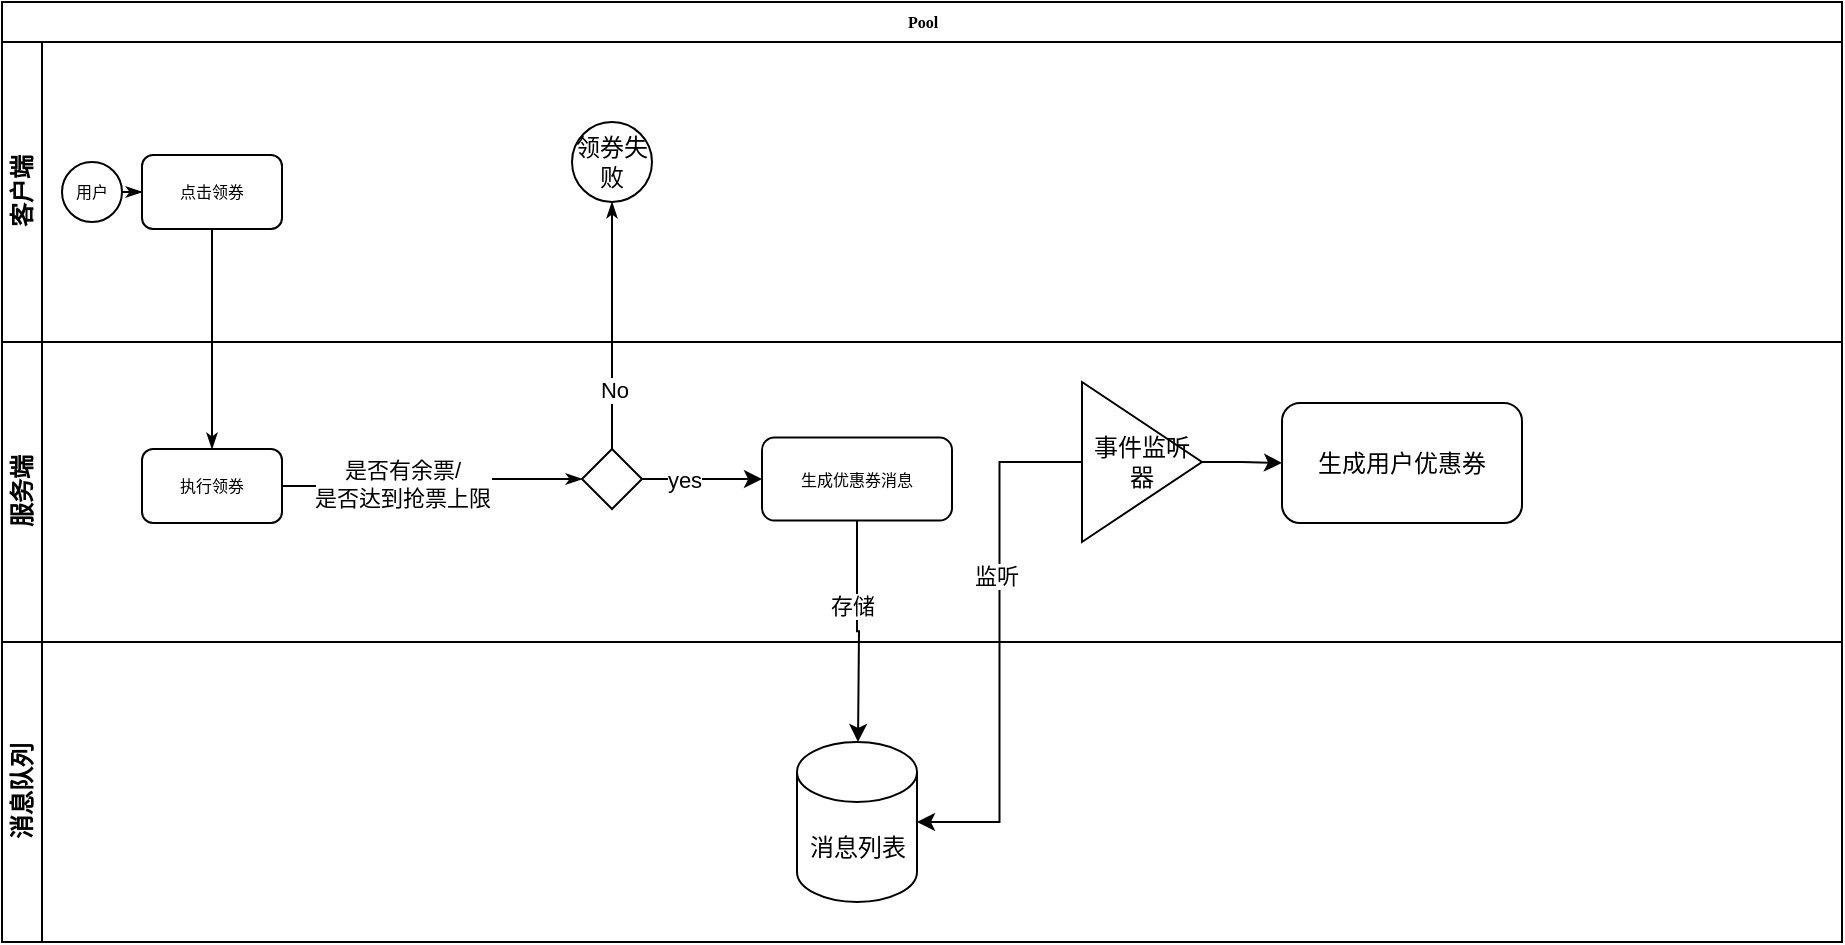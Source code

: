 <mxfile version="22.0.4" type="github">
  <diagram name="Page-1" id="c7488fd3-1785-93aa-aadb-54a6760d102a">
    <mxGraphModel dx="1434" dy="788" grid="1" gridSize="10" guides="1" tooltips="1" connect="1" arrows="1" fold="1" page="1" pageScale="1" pageWidth="1100" pageHeight="850" background="none" math="0" shadow="0">
      <root>
        <mxCell id="0" />
        <mxCell id="1" parent="0" />
        <mxCell id="2b4e8129b02d487f-1" value="Pool" style="swimlane;html=1;childLayout=stackLayout;horizontal=1;startSize=20;horizontalStack=0;rounded=0;shadow=0;labelBackgroundColor=none;strokeWidth=1;fontFamily=Verdana;fontSize=8;align=center;" parent="1" vertex="1">
          <mxGeometry x="180" y="70" width="920" height="470" as="geometry" />
        </mxCell>
        <mxCell id="2b4e8129b02d487f-2" value="客户端" style="swimlane;html=1;startSize=20;horizontal=0;" parent="2b4e8129b02d487f-1" vertex="1">
          <mxGeometry y="20" width="920" height="150" as="geometry" />
        </mxCell>
        <mxCell id="2b4e8129b02d487f-18" style="edgeStyle=orthogonalEdgeStyle;rounded=0;html=1;labelBackgroundColor=none;startArrow=none;startFill=0;startSize=5;endArrow=classicThin;endFill=1;endSize=5;jettySize=auto;orthogonalLoop=1;strokeWidth=1;fontFamily=Verdana;fontSize=8" parent="2b4e8129b02d487f-2" source="2b4e8129b02d487f-5" target="2b4e8129b02d487f-6" edge="1">
          <mxGeometry relative="1" as="geometry" />
        </mxCell>
        <mxCell id="2b4e8129b02d487f-5" value="用户" style="ellipse;whiteSpace=wrap;html=1;rounded=0;shadow=0;labelBackgroundColor=none;strokeWidth=1;fontFamily=Verdana;fontSize=8;align=center;" parent="2b4e8129b02d487f-2" vertex="1">
          <mxGeometry x="30" y="60" width="30" height="30" as="geometry" />
        </mxCell>
        <mxCell id="2b4e8129b02d487f-6" value="点击领券" style="rounded=1;whiteSpace=wrap;html=1;shadow=0;labelBackgroundColor=none;strokeWidth=1;fontFamily=Verdana;fontSize=8;align=center;" parent="2b4e8129b02d487f-2" vertex="1">
          <mxGeometry x="70" y="56.5" width="70" height="37" as="geometry" />
        </mxCell>
        <mxCell id="uSMTrSl0VtlL8t1gkEMl-20" value="领券失败" style="ellipse;whiteSpace=wrap;html=1;aspect=fixed;" vertex="1" parent="2b4e8129b02d487f-2">
          <mxGeometry x="285" y="40" width="40" height="40" as="geometry" />
        </mxCell>
        <mxCell id="2b4e8129b02d487f-3" value="服务端" style="swimlane;html=1;startSize=20;horizontal=0;" parent="2b4e8129b02d487f-1" vertex="1">
          <mxGeometry y="170" width="920" height="150" as="geometry" />
        </mxCell>
        <mxCell id="2b4e8129b02d487f-26" style="edgeStyle=orthogonalEdgeStyle;rounded=0;html=1;labelBackgroundColor=none;startArrow=none;startFill=0;startSize=5;endArrow=classicThin;endFill=1;endSize=5;jettySize=auto;orthogonalLoop=1;strokeWidth=1;fontFamily=Verdana;fontSize=8" parent="2b4e8129b02d487f-3" source="2b4e8129b02d487f-12" target="2b4e8129b02d487f-13" edge="1">
          <mxGeometry relative="1" as="geometry" />
        </mxCell>
        <mxCell id="uSMTrSl0VtlL8t1gkEMl-1" value="Text" style="edgeLabel;html=1;align=center;verticalAlign=middle;resizable=0;points=[];" vertex="1" connectable="0" parent="2b4e8129b02d487f-26">
          <mxGeometry x="0.033" y="4" relative="1" as="geometry">
            <mxPoint y="1" as="offset" />
          </mxGeometry>
        </mxCell>
        <mxCell id="uSMTrSl0VtlL8t1gkEMl-2" value="是否有余票/&lt;br&gt;是否达到抢票上限" style="edgeLabel;html=1;align=center;verticalAlign=middle;resizable=0;points=[];" vertex="1" connectable="0" parent="2b4e8129b02d487f-26">
          <mxGeometry y="2" relative="1" as="geometry">
            <mxPoint x="-13" y="1" as="offset" />
          </mxGeometry>
        </mxCell>
        <mxCell id="2b4e8129b02d487f-12" value="执行领券" style="rounded=1;whiteSpace=wrap;html=1;shadow=0;labelBackgroundColor=none;strokeWidth=1;fontFamily=Verdana;fontSize=8;align=center;" parent="2b4e8129b02d487f-3" vertex="1">
          <mxGeometry x="70" y="53.5" width="70" height="37" as="geometry" />
        </mxCell>
        <mxCell id="uSMTrSl0VtlL8t1gkEMl-16" value="" style="edgeStyle=orthogonalEdgeStyle;rounded=0;orthogonalLoop=1;jettySize=auto;html=1;" edge="1" parent="2b4e8129b02d487f-3" source="2b4e8129b02d487f-13" target="uSMTrSl0VtlL8t1gkEMl-15">
          <mxGeometry relative="1" as="geometry" />
        </mxCell>
        <mxCell id="uSMTrSl0VtlL8t1gkEMl-23" value="yes" style="edgeLabel;html=1;align=center;verticalAlign=middle;resizable=0;points=[];" vertex="1" connectable="0" parent="uSMTrSl0VtlL8t1gkEMl-16">
          <mxGeometry x="-0.301" y="1" relative="1" as="geometry">
            <mxPoint y="1" as="offset" />
          </mxGeometry>
        </mxCell>
        <mxCell id="2b4e8129b02d487f-13" value="" style="strokeWidth=1;html=1;shape=mxgraph.flowchart.decision;whiteSpace=wrap;rounded=1;shadow=0;labelBackgroundColor=none;fontFamily=Verdana;fontSize=8;align=center;" parent="2b4e8129b02d487f-3" vertex="1">
          <mxGeometry x="290" y="53.5" width="30" height="30" as="geometry" />
        </mxCell>
        <mxCell id="uSMTrSl0VtlL8t1gkEMl-15" value="生成优惠券消息" style="whiteSpace=wrap;html=1;fontSize=8;fontFamily=Verdana;strokeWidth=1;rounded=1;shadow=0;labelBackgroundColor=none;" vertex="1" parent="2b4e8129b02d487f-3">
          <mxGeometry x="380" y="47.75" width="95" height="41.5" as="geometry" />
        </mxCell>
        <mxCell id="uSMTrSl0VtlL8t1gkEMl-32" style="edgeStyle=orthogonalEdgeStyle;rounded=0;orthogonalLoop=1;jettySize=auto;html=1;entryX=0;entryY=0.5;entryDx=0;entryDy=0;" edge="1" parent="2b4e8129b02d487f-3" source="uSMTrSl0VtlL8t1gkEMl-28" target="uSMTrSl0VtlL8t1gkEMl-31">
          <mxGeometry relative="1" as="geometry" />
        </mxCell>
        <mxCell id="uSMTrSl0VtlL8t1gkEMl-28" value="事件监听器" style="triangle;whiteSpace=wrap;html=1;" vertex="1" parent="2b4e8129b02d487f-3">
          <mxGeometry x="540" y="20" width="60" height="80" as="geometry" />
        </mxCell>
        <mxCell id="uSMTrSl0VtlL8t1gkEMl-31" value="生成用户优惠券" style="rounded=1;whiteSpace=wrap;html=1;" vertex="1" parent="2b4e8129b02d487f-3">
          <mxGeometry x="640" y="30.5" width="120" height="60" as="geometry" />
        </mxCell>
        <mxCell id="2b4e8129b02d487f-4" value="消息队列" style="swimlane;html=1;startSize=20;horizontal=0;" parent="2b4e8129b02d487f-1" vertex="1">
          <mxGeometry y="320" width="920" height="150" as="geometry" />
        </mxCell>
        <mxCell id="uSMTrSl0VtlL8t1gkEMl-26" value="消息列表" style="shape=cylinder3;whiteSpace=wrap;html=1;boundedLbl=1;backgroundOutline=1;size=15;" vertex="1" parent="2b4e8129b02d487f-4">
          <mxGeometry x="397.5" y="50" width="60" height="80" as="geometry" />
        </mxCell>
        <mxCell id="2b4e8129b02d487f-24" style="edgeStyle=orthogonalEdgeStyle;rounded=0;html=1;labelBackgroundColor=none;startArrow=none;startFill=0;startSize=5;endArrow=classicThin;endFill=1;endSize=5;jettySize=auto;orthogonalLoop=1;strokeWidth=1;fontFamily=Verdana;fontSize=8" parent="2b4e8129b02d487f-1" source="2b4e8129b02d487f-6" target="2b4e8129b02d487f-12" edge="1">
          <mxGeometry relative="1" as="geometry" />
        </mxCell>
        <mxCell id="2b4e8129b02d487f-25" value="" style="edgeStyle=orthogonalEdgeStyle;rounded=0;html=1;labelBackgroundColor=none;startArrow=none;startFill=0;startSize=5;endArrow=classicThin;endFill=1;endSize=5;jettySize=auto;orthogonalLoop=1;strokeWidth=1;fontFamily=Verdana;fontSize=8;entryX=0.5;entryY=1;entryDx=0;entryDy=0;" parent="2b4e8129b02d487f-1" source="2b4e8129b02d487f-13" target="uSMTrSl0VtlL8t1gkEMl-20" edge="1">
          <mxGeometry x="-0.936" y="-15" relative="1" as="geometry">
            <mxPoint as="offset" />
            <mxPoint x="305" y="107" as="targetPoint" />
          </mxGeometry>
        </mxCell>
        <mxCell id="uSMTrSl0VtlL8t1gkEMl-11" value="No" style="edgeLabel;html=1;align=center;verticalAlign=middle;resizable=0;points=[];" vertex="1" connectable="0" parent="2b4e8129b02d487f-25">
          <mxGeometry x="-0.508" y="-1" relative="1" as="geometry">
            <mxPoint y="1" as="offset" />
          </mxGeometry>
        </mxCell>
        <mxCell id="uSMTrSl0VtlL8t1gkEMl-24" style="edgeStyle=orthogonalEdgeStyle;rounded=0;orthogonalLoop=1;jettySize=auto;html=1;" edge="1" parent="2b4e8129b02d487f-1" source="uSMTrSl0VtlL8t1gkEMl-15">
          <mxGeometry relative="1" as="geometry">
            <mxPoint x="428" y="370" as="targetPoint" />
          </mxGeometry>
        </mxCell>
        <mxCell id="uSMTrSl0VtlL8t1gkEMl-27" value="存储" style="edgeLabel;html=1;align=center;verticalAlign=middle;resizable=0;points=[];" vertex="1" connectable="0" parent="uSMTrSl0VtlL8t1gkEMl-24">
          <mxGeometry x="-0.235" y="-3" relative="1" as="geometry">
            <mxPoint as="offset" />
          </mxGeometry>
        </mxCell>
        <mxCell id="uSMTrSl0VtlL8t1gkEMl-29" style="edgeStyle=orthogonalEdgeStyle;rounded=0;orthogonalLoop=1;jettySize=auto;html=1;entryX=1;entryY=0.5;entryDx=0;entryDy=0;entryPerimeter=0;" edge="1" parent="2b4e8129b02d487f-1" source="uSMTrSl0VtlL8t1gkEMl-28" target="uSMTrSl0VtlL8t1gkEMl-26">
          <mxGeometry relative="1" as="geometry" />
        </mxCell>
        <mxCell id="uSMTrSl0VtlL8t1gkEMl-30" value="监听" style="edgeLabel;html=1;align=center;verticalAlign=middle;resizable=0;points=[];" vertex="1" connectable="0" parent="uSMTrSl0VtlL8t1gkEMl-29">
          <mxGeometry x="-0.252" y="-2" relative="1" as="geometry">
            <mxPoint as="offset" />
          </mxGeometry>
        </mxCell>
      </root>
    </mxGraphModel>
  </diagram>
</mxfile>
